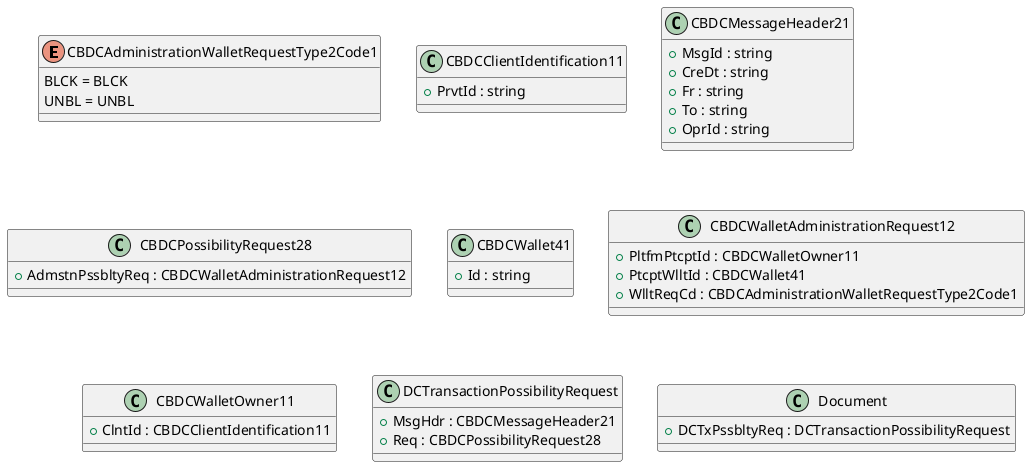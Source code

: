 @startuml

enum CBDCAdministrationWalletRequestType2Code1 {
    BLCK = BLCK
    UNBL = UNBL
}
class CBDCClientIdentification11 {
    +PrvtId : string
}
class CBDCMessageHeader21 {
    +MsgId : string
    +CreDt : string
    +Fr : string
    +To : string
    +OprId : string
}
class CBDCPossibilityRequest28 {
    +AdmstnPssbltyReq : CBDCWalletAdministrationRequest12
}
class CBDCWallet41 {
    +Id : string
}
class CBDCWalletAdministrationRequest12 {
    +PltfmPtcptId : CBDCWalletOwner11
    +PtcptWlltId : CBDCWallet41
    +WlltReqCd : CBDCAdministrationWalletRequestType2Code1
}
class CBDCWalletOwner11 {
    +ClntId : CBDCClientIdentification11
}
class DCTransactionPossibilityRequest {
    +MsgHdr : CBDCMessageHeader21
    +Req : CBDCPossibilityRequest28
}
class Document {
    +DCTxPssbltyReq : DCTransactionPossibilityRequest
}

@enduml
